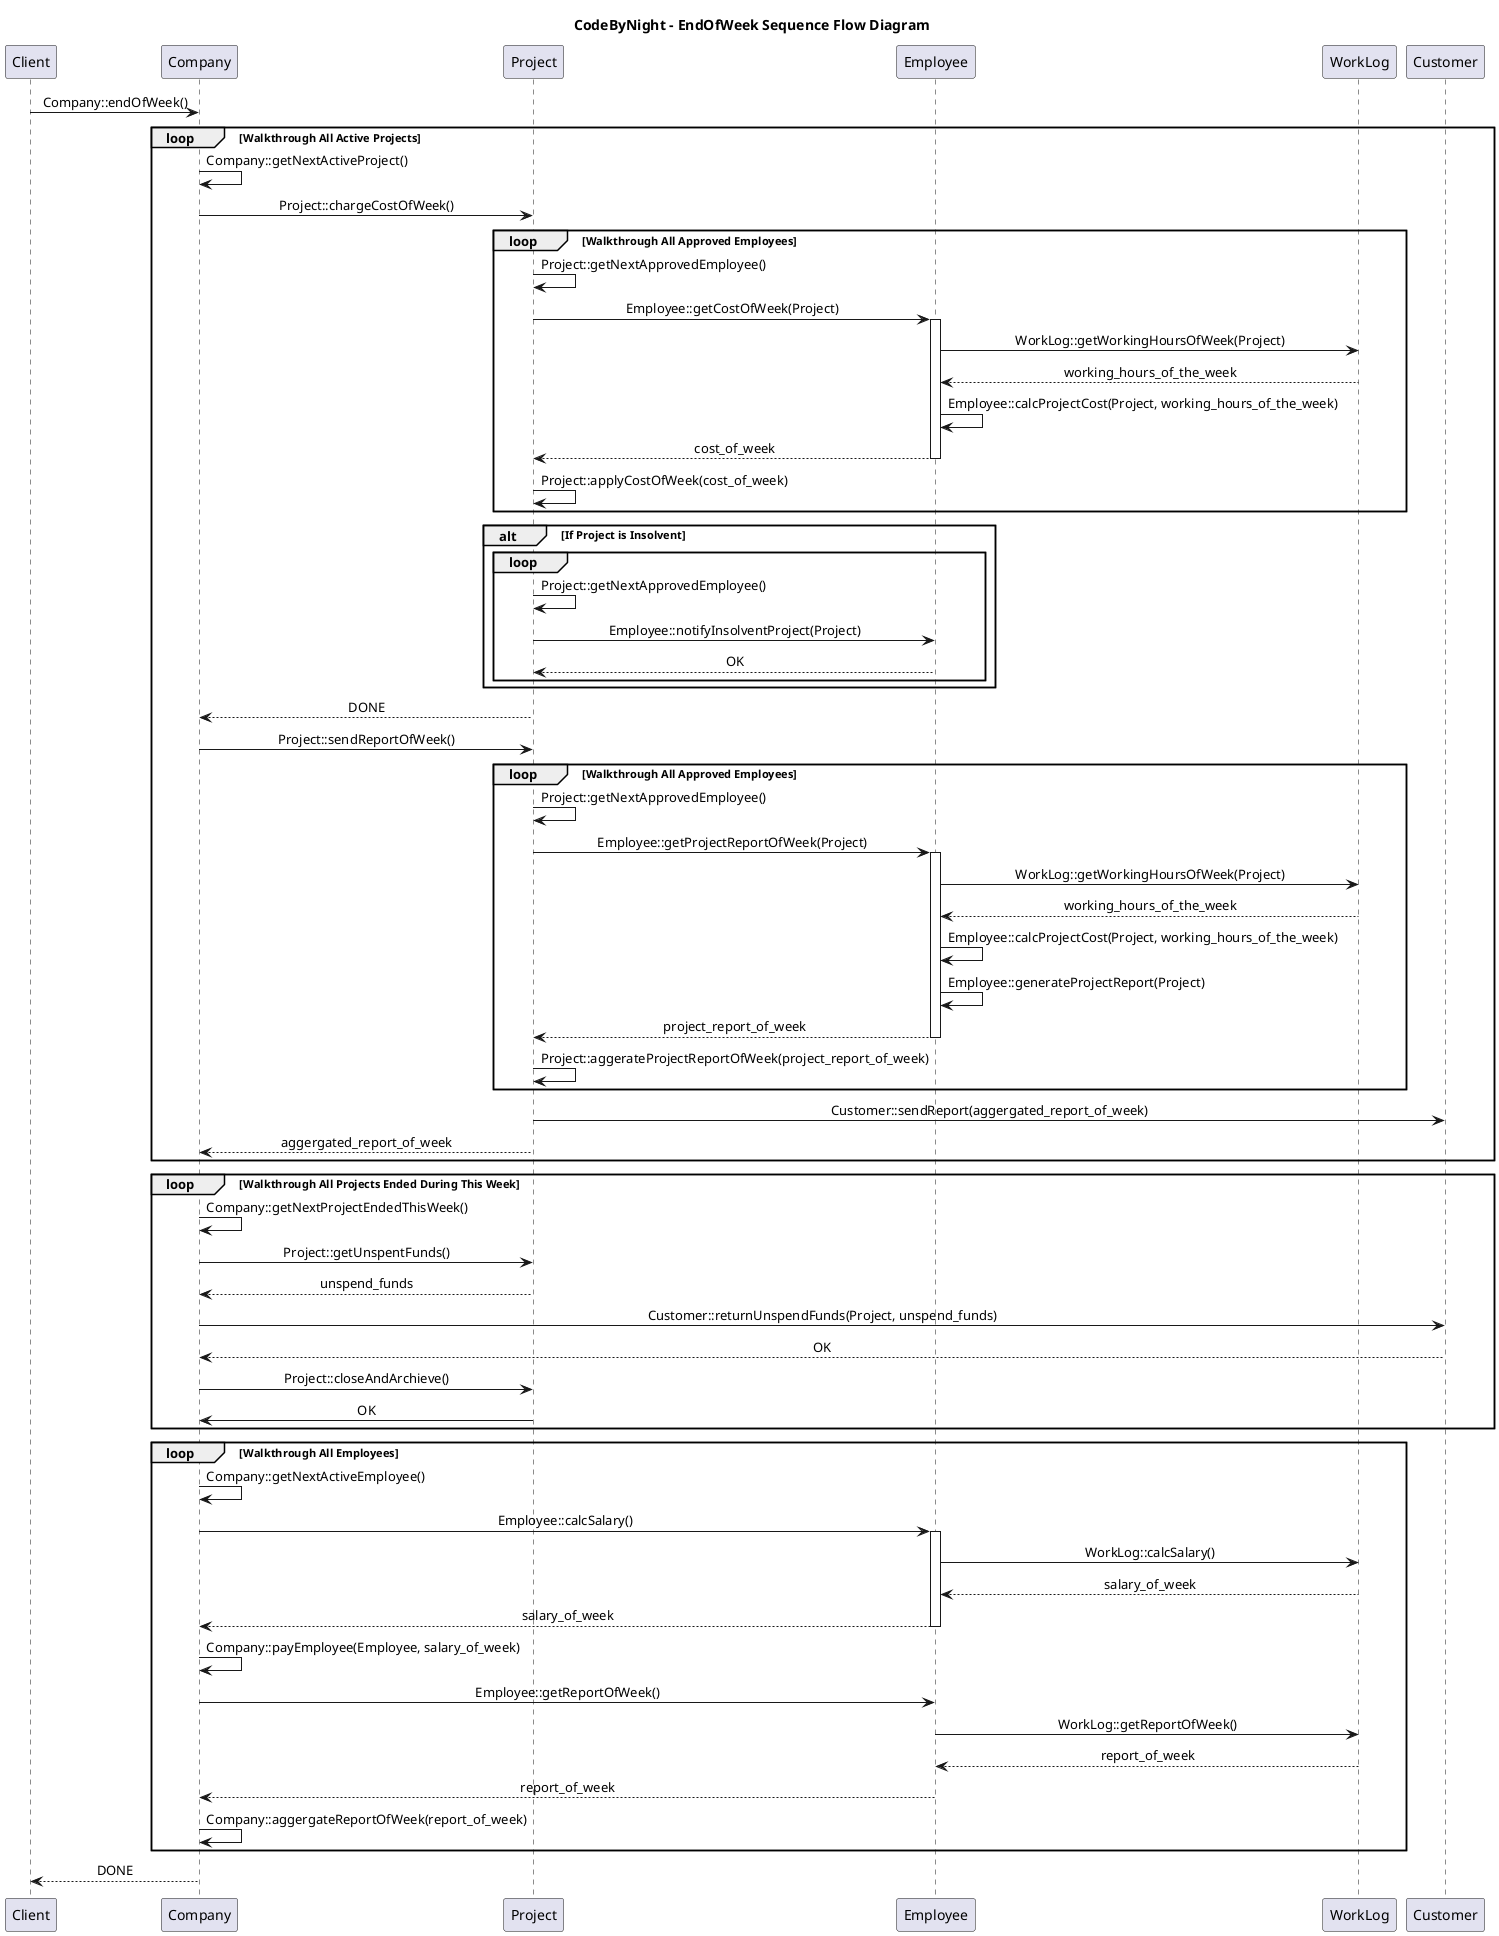 @startuml

skinparam SequenceMessageAlign center


title CodeByNight - EndOfWeek Sequence Flow Diagram

participant Client
participant Company
participant Project
participant Employee
participant WorkLog
participant Customer


Client->Company: Company::endOfWeek()
loop Walkthrough All Active Projects
Company->Company: Company::getNextActiveProject()
Company->Project: Project::chargeCostOfWeek()
loop Walkthrough All Approved Employees
Project->Project: Project::getNextApprovedEmployee()
Project->Employee: Employee::getCostOfWeek(Project)
activate Employee
Employee->WorkLog: WorkLog::getWorkingHoursOfWeek(Project)
WorkLog-->Employee: working_hours_of_the_week
Employee->Employee: Employee::calcProjectCost(Project, working_hours_of_the_week)
Employee-->Project: cost_of_week
deactivate Employee
Project->Project: Project::applyCostOfWeek(cost_of_week)
end loop
alt If Project is Insolvent
loop
Project->Project: Project::getNextApprovedEmployee()
Project->Employee: Employee::notifyInsolventProject(Project)
Employee-->Project: OK
end loop
end alt
Project-->Company: DONE
Company->Project: Project::sendReportOfWeek()
loop Walkthrough All Approved Employees
Project->Project: Project::getNextApprovedEmployee()
Project->Employee: Employee::getProjectReportOfWeek(Project)
activate Employee
Employee->WorkLog: WorkLog::getWorkingHoursOfWeek(Project)
WorkLog-->Employee: working_hours_of_the_week
Employee->Employee: Employee::calcProjectCost(Project, working_hours_of_the_week)
Employee->Employee: Employee::generateProjectReport(Project)
Employee-->Project: project_report_of_week
deactivate Employee
Project->Project: Project::aggerateProjectReportOfWeek(project_report_of_week)
end loop
Project->Customer: Customer::sendReport(aggergated_report_of_week)
Project-->Company: aggergated_report_of_week
end loop

loop Walkthrough All Projects Ended During This Week
Company->Company: Company::getNextProjectEndedThisWeek()
Company->Project: Project::getUnspentFunds()
Project-->Company: unspend_funds
Company->Customer: Customer::returnUnspendFunds(Project, unspend_funds)
Customer-->Company: OK
Company->Project: Project::closeAndArchieve()
Project->Company: OK
end

loop Walkthrough All Employees
Company->Company: Company::getNextActiveEmployee()
Company->Employee: Employee::calcSalary()
activate Employee
Employee->WorkLog: WorkLog::calcSalary()
WorkLog-->Employee: salary_of_week
Employee-->Company: salary_of_week
deactivate Employee
Company->Company: Company::payEmployee(Employee, salary_of_week)
Company->Employee: Employee::getReportOfWeek()
Employee->WorkLog: WorkLog::getReportOfWeek()
WorkLog-->Employee: report_of_week
Employee-->Company: report_of_week
Company->Company: Company::aggergateReportOfWeek(report_of_week)
end loop
Company-->Client: DONE

@enduml

